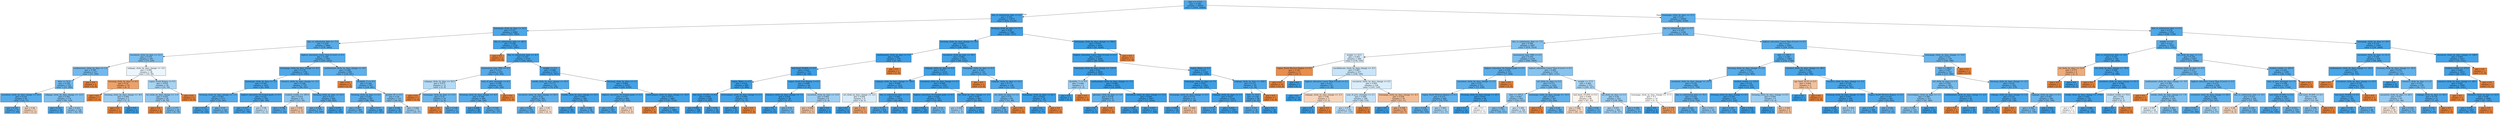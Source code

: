 digraph Tree {
node [shape=box, style="filled", color="black"] ;
0 [label="date <= 115.0\ngini = 0.166\nsamples = 26924\nvalue = [2456, 24468]", fillcolor="#399de5e5"] ;
1 [label="due_vs_submission_date <= 0.5\ngini = 0.101\nsamples = 15974\nvalue = [854, 15120]", fillcolor="#399de5f1"] ;
0 -> 1 [labeldistance=2.5, labelangle=45, headlabel="True"] ;
2 [label="homepage_clicks_by_days <= 10.5\ngini = 0.151\nsamples = 8588\nvalue = [705, 7883]", fillcolor="#399de5e8"] ;
1 -> 2 ;
3 [label="due_vs_submission_date <= -7.5\ngini = 0.229\nsamples = 2860\nvalue = [378, 2482]", fillcolor="#399de5d8"] ;
2 -> 3 ;
4 [label="oucontent_clicks_by_days <= 12.5\ngini = 0.379\nsamples = 295\nvalue = [75, 220]", fillcolor="#399de5a8"] ;
3 -> 4 ;
5 [label="ouelluminate_clicks_by_days <= 1.0\ngini = 0.345\nsamples = 257\nvalue = [57, 200]", fillcolor="#399de5b6"] ;
4 -> 5 ;
6 [label="date <= 52.0\ngini = 0.338\nsamples = 255\nvalue = [55, 200]", fillcolor="#399de5b9"] ;
5 -> 6 ;
7 [label="oucontent_clicks_by_days_change <= 10.5\ngini = 0.216\nsamples = 81\nvalue = [10, 71]", fillcolor="#399de5db"] ;
6 -> 7 ;
8 [label="gini = 0.167\nsamples = 76\nvalue = [7, 69]", fillcolor="#399de5e5"] ;
7 -> 8 ;
9 [label="gini = 0.48\nsamples = 5\nvalue = [3, 2]", fillcolor="#e5813955"] ;
7 -> 9 ;
10 [label="subpage_clicks_by_days_change <= -13.5\ngini = 0.383\nsamples = 174\nvalue = [45, 129]", fillcolor="#399de5a6"] ;
6 -> 10 ;
11 [label="gini = 0.153\nsamples = 36\nvalue = [3, 33]", fillcolor="#399de5e8"] ;
10 -> 11 ;
12 [label="gini = 0.423\nsamples = 138\nvalue = [42, 96]", fillcolor="#399de58f"] ;
10 -> 12 ;
13 [label="gini = 0.0\nsamples = 2\nvalue = [2, 0]", fillcolor="#e58139ff"] ;
5 -> 13 ;
14 [label="subpage_clicks_by_days_change <= -5.0\ngini = 0.499\nsamples = 38\nvalue = [18, 20]", fillcolor="#399de519"] ;
4 -> 14 ;
15 [label="forumng_clicks_by_days <= 0.5\ngini = 0.32\nsamples = 10\nvalue = [8, 2]", fillcolor="#e58139bf"] ;
14 -> 15 ;
16 [label="gini = 0.0\nsamples = 7\nvalue = [7, 0]", fillcolor="#e58139ff"] ;
15 -> 16 ;
17 [label="forumng_clicks_by_days_change <= -8.0\ngini = 0.444\nsamples = 3\nvalue = [1, 2]", fillcolor="#399de57f"] ;
15 -> 17 ;
18 [label="gini = 0.0\nsamples = 1\nvalue = [1, 0]", fillcolor="#e58139ff"] ;
17 -> 18 ;
19 [label="gini = 0.0\nsamples = 2\nvalue = [0, 2]", fillcolor="#399de5ff"] ;
17 -> 19 ;
20 [label="region_South Region <= 0.5\ngini = 0.459\nsamples = 28\nvalue = [10, 18]", fillcolor="#399de571"] ;
14 -> 20 ;
21 [label="url_clicks_by_days_change <= -1.0\ngini = 0.426\nsamples = 26\nvalue = [8, 18]", fillcolor="#399de58e"] ;
20 -> 21 ;
22 [label="gini = 0.0\nsamples = 2\nvalue = [2, 0]", fillcolor="#e58139ff"] ;
21 -> 22 ;
23 [label="gini = 0.375\nsamples = 24\nvalue = [6, 18]", fillcolor="#399de5aa"] ;
21 -> 23 ;
24 [label="gini = 0.0\nsamples = 2\nvalue = [2, 0]", fillcolor="#e58139ff"] ;
20 -> 24 ;
25 [label="highest_education_Lower Than A Level <= 0.5\ngini = 0.208\nsamples = 2565\nvalue = [303, 2262]", fillcolor="#399de5dd"] ;
3 -> 25 ;
26 [label="homepage_clicks_by_days_change <= -0.5\ngini = 0.179\nsamples = 1756\nvalue = [175, 1581]", fillcolor="#399de5e3"] ;
25 -> 26 ;
27 [label="homepage_clicks_by_days <= 3.5\ngini = 0.145\nsamples = 1031\nvalue = [81, 950]", fillcolor="#399de5e9"] ;
26 -> 27 ;
28 [label="forumng_clicks_by_days_change <= -1.5\ngini = 0.207\nsamples = 273\nvalue = [32, 241]", fillcolor="#399de5dd"] ;
27 -> 28 ;
29 [label="gini = 0.111\nsamples = 153\nvalue = [9, 144]", fillcolor="#399de5ef"] ;
28 -> 29 ;
30 [label="gini = 0.31\nsamples = 120\nvalue = [23, 97]", fillcolor="#399de5c3"] ;
28 -> 30 ;
31 [label="highest_education_No Formal quals <= 0.5\ngini = 0.121\nsamples = 758\nvalue = [49, 709]", fillcolor="#399de5ed"] ;
27 -> 31 ;
32 [label="gini = 0.117\nsamples = 753\nvalue = [47, 706]", fillcolor="#399de5ee"] ;
31 -> 32 ;
33 [label="gini = 0.48\nsamples = 5\nvalue = [2, 3]", fillcolor="#399de555"] ;
31 -> 33 ;
34 [label="resource_clicks_by_days_change <= -2.5\ngini = 0.226\nsamples = 725\nvalue = [94, 631]", fillcolor="#399de5d9"] ;
26 -> 34 ;
35 [label="studied_credits <= 105.0\ngini = 0.414\nsamples = 41\nvalue = [12, 29]", fillcolor="#399de595"] ;
34 -> 35 ;
36 [label="gini = 0.198\nsamples = 27\nvalue = [3, 24]", fillcolor="#399de5df"] ;
35 -> 36 ;
37 [label="gini = 0.459\nsamples = 14\nvalue = [9, 5]", fillcolor="#e5813971"] ;
35 -> 37 ;
38 [label="forumng_clicks_by_days <= 10.5\ngini = 0.211\nsamples = 684\nvalue = [82, 602]", fillcolor="#399de5dc"] ;
34 -> 38 ;
39 [label="gini = 0.234\nsamples = 577\nvalue = [78, 499]", fillcolor="#399de5d7"] ;
38 -> 39 ;
40 [label="gini = 0.072\nsamples = 107\nvalue = [4, 103]", fillcolor="#399de5f5"] ;
38 -> 40 ;
41 [label="ouelluminate_clicks_by_days_change <= -6.5\ngini = 0.266\nsamples = 809\nvalue = [128, 681]", fillcolor="#399de5cf"] ;
25 -> 41 ;
42 [label="gini = 0.0\nsamples = 2\nvalue = [2, 0]", fillcolor="#e58139ff"] ;
41 -> 42 ;
43 [label="disability_Y <= 0.5\ngini = 0.264\nsamples = 807\nvalue = [126, 681]", fillcolor="#399de5d0"] ;
41 -> 43 ;
44 [label="forumng_clicks_by_days <= 0.5\ngini = 0.242\nsamples = 697\nvalue = [98, 599]", fillcolor="#399de5d5"] ;
43 -> 44 ;
45 [label="gini = 0.287\nsamples = 409\nvalue = [71, 338]", fillcolor="#399de5c9"] ;
44 -> 45 ;
46 [label="gini = 0.17\nsamples = 288\nvalue = [27, 261]", fillcolor="#399de5e5"] ;
44 -> 46 ;
47 [label="gender_M <= 0.5\ngini = 0.38\nsamples = 110\nvalue = [28, 82]", fillcolor="#399de5a8"] ;
43 -> 47 ;
48 [label="gini = 0.184\nsamples = 39\nvalue = [4, 35]", fillcolor="#399de5e2"] ;
47 -> 48 ;
49 [label="gini = 0.448\nsamples = 71\nvalue = [24, 47]", fillcolor="#399de57d"] ;
47 -> 49 ;
50 [label="due_vs_submission_date <= -40.5\ngini = 0.108\nsamples = 5728\nvalue = [327, 5401]", fillcolor="#399de5f0"] ;
2 -> 50 ;
51 [label="gini = 0.0\nsamples = 3\nvalue = [3, 0]", fillcolor="#e58139ff"] ;
50 -> 51 ;
52 [label="due_vs_submission_date <= -4.5\ngini = 0.107\nsamples = 5725\nvalue = [324, 5401]", fillcolor="#399de5f0"] ;
50 -> 52 ;
53 [label="assessment_type_TMA <= 0.5\ngini = 0.212\nsamples = 414\nvalue = [50, 364]", fillcolor="#399de5dc"] ;
52 -> 53 ;
54 [label="subpage_clicks_by_days <= 10.5\ngini = 0.473\nsamples = 13\nvalue = [5, 8]", fillcolor="#399de560"] ;
53 -> 54 ;
55 [label="gini = 0.0\nsamples = 3\nvalue = [3, 0]", fillcolor="#e58139ff"] ;
54 -> 55 ;
56 [label="homepage_clicks_by_days <= 13.5\ngini = 0.32\nsamples = 10\nvalue = [2, 8]", fillcolor="#399de5bf"] ;
54 -> 56 ;
57 [label="gini = 0.0\nsamples = 1\nvalue = [1, 0]", fillcolor="#e58139ff"] ;
56 -> 57 ;
58 [label="gini = 0.198\nsamples = 9\nvalue = [1, 8]", fillcolor="#399de5df"] ;
56 -> 58 ;
59 [label="num_of_prev_attempts <= 4.5\ngini = 0.199\nsamples = 401\nvalue = [45, 356]", fillcolor="#399de5df"] ;
53 -> 59 ;
60 [label="forumng_clicks_by_days_change <= -8.5\ngini = 0.196\nsamples = 400\nvalue = [44, 356]", fillcolor="#399de5df"] ;
59 -> 60 ;
61 [label="gini = 0.066\nsamples = 88\nvalue = [3, 85]", fillcolor="#399de5f6"] ;
60 -> 61 ;
62 [label="gini = 0.228\nsamples = 312\nvalue = [41, 271]", fillcolor="#399de5d8"] ;
60 -> 62 ;
63 [label="gini = 0.0\nsamples = 1\nvalue = [1, 0]", fillcolor="#e58139ff"] ;
59 -> 63 ;
64 [label="weight <= 2.5\ngini = 0.098\nsamples = 5311\nvalue = [274, 5037]", fillcolor="#399de5f1"] ;
52 -> 64 ;
65 [label="ouwiki_clicks_by_days_change <= 10.5\ngini = 0.177\nsamples = 752\nvalue = [74, 678]", fillcolor="#399de5e3"] ;
64 -> 65 ;
66 [label="oucontent_clicks_by_days_change <= 50.5\ngini = 0.25\nsamples = 383\nvalue = [56, 327]", fillcolor="#399de5d3"] ;
65 -> 66 ;
67 [label="gini = 0.238\nsamples = 376\nvalue = [52, 324]", fillcolor="#399de5d6"] ;
66 -> 67 ;
68 [label="gini = 0.49\nsamples = 7\nvalue = [4, 3]", fillcolor="#e5813940"] ;
66 -> 68 ;
69 [label="ouwiki_clicks_by_days_change <= 33.5\ngini = 0.093\nsamples = 369\nvalue = [18, 351]", fillcolor="#399de5f2"] ;
65 -> 69 ;
70 [label="gini = 0.055\nsamples = 283\nvalue = [8, 275]", fillcolor="#399de5f8"] ;
69 -> 70 ;
71 [label="gini = 0.206\nsamples = 86\nvalue = [10, 76]", fillcolor="#399de5dd"] ;
69 -> 71 ;
72 [label="forumng_clicks_by_days <= 1.5\ngini = 0.084\nsamples = 4559\nvalue = [200, 4359]", fillcolor="#399de5f3"] ;
64 -> 72 ;
73 [label="highest_education_No Formal quals <= 0.5\ngini = 0.151\nsamples = 692\nvalue = [57, 635]", fillcolor="#399de5e8"] ;
72 -> 73 ;
74 [label="gini = 0.145\nsamples = 687\nvalue = [54, 633]", fillcolor="#399de5e9"] ;
73 -> 74 ;
75 [label="gini = 0.48\nsamples = 5\nvalue = [3, 2]", fillcolor="#e5813955"] ;
73 -> 75 ;
76 [label="externalquiz_clicks_by_days_change <= -16.0\ngini = 0.071\nsamples = 3867\nvalue = [143, 3724]", fillcolor="#399de5f5"] ;
72 -> 76 ;
77 [label="gini = 0.0\nsamples = 1\nvalue = [1, 0]", fillcolor="#e58139ff"] ;
76 -> 77 ;
78 [label="gini = 0.071\nsamples = 3866\nvalue = [142, 3724]", fillcolor="#399de5f5"] ;
76 -> 78 ;
79 [label="forumng_clicks_by_days <= 11.5\ngini = 0.04\nsamples = 7386\nvalue = [149, 7237]", fillcolor="#399de5fa"] ;
1 -> 79 ;
80 [label="forumng_clicks_by_days_change <= -9.5\ngini = 0.067\nsamples = 3105\nvalue = [108, 2997]", fillcolor="#399de5f6"] ;
79 -> 80 ;
81 [label="ouelluminate_clicks_by_days <= 3.5\ngini = 0.024\nsamples = 754\nvalue = [9, 745]", fillcolor="#399de5fc"] ;
80 -> 81 ;
82 [label="imd_band_50-60% <= 0.5\ngini = 0.021\nsamples = 753\nvalue = [8, 745]", fillcolor="#399de5fc"] ;
81 -> 82 ;
83 [label="region_Wales <= 0.5\ngini = 0.014\nsamples = 689\nvalue = [5, 684]", fillcolor="#399de5fd"] ;
82 -> 83 ;
84 [label="imd_band_10-20% <= 0.5\ngini = 0.009\nsamples = 646\nvalue = [3, 643]", fillcolor="#399de5fe"] ;
83 -> 84 ;
85 [label="gini = 0.003\nsamples = 598\nvalue = [1, 597]", fillcolor="#399de5ff"] ;
84 -> 85 ;
86 [label="gini = 0.08\nsamples = 48\nvalue = [2, 46]", fillcolor="#399de5f4"] ;
84 -> 86 ;
87 [label="externalquiz_clicks_by_days_change <= 2.5\ngini = 0.089\nsamples = 43\nvalue = [2, 41]", fillcolor="#399de5f3"] ;
83 -> 87 ;
88 [label="gini = 0.046\nsamples = 42\nvalue = [1, 41]", fillcolor="#399de5f9"] ;
87 -> 88 ;
89 [label="gini = 0.0\nsamples = 1\nvalue = [1, 0]", fillcolor="#e58139ff"] ;
87 -> 89 ;
90 [label="region_South East Region <= 0.5\ngini = 0.089\nsamples = 64\nvalue = [3, 61]", fillcolor="#399de5f2"] ;
82 -> 90 ;
91 [label="resource_clicks_by_days_change <= 7.5\ngini = 0.034\nsamples = 58\nvalue = [1, 57]", fillcolor="#399de5fb"] ;
90 -> 91 ;
92 [label="gini = 0.0\nsamples = 53\nvalue = [0, 53]", fillcolor="#399de5ff"] ;
91 -> 92 ;
93 [label="gini = 0.32\nsamples = 5\nvalue = [1, 4]", fillcolor="#399de5bf"] ;
91 -> 93 ;
94 [label="oucontent_clicks_by_days <= 13.0\ngini = 0.444\nsamples = 6\nvalue = [2, 4]", fillcolor="#399de57f"] ;
90 -> 94 ;
95 [label="gini = 0.444\nsamples = 3\nvalue = [2, 1]", fillcolor="#e581397f"] ;
94 -> 95 ;
96 [label="gini = 0.0\nsamples = 3\nvalue = [0, 3]", fillcolor="#399de5ff"] ;
94 -> 96 ;
97 [label="gini = 0.0\nsamples = 1\nvalue = [1, 0]", fillcolor="#e58139ff"] ;
81 -> 97 ;
98 [label="oucontent_clicks_by_days <= 39.5\ngini = 0.081\nsamples = 2351\nvalue = [99, 2252]", fillcolor="#399de5f4"] ;
80 -> 98 ;
99 [label="subpage_clicks_by_days <= 4.5\ngini = 0.072\nsamples = 2210\nvalue = [83, 2127]", fillcolor="#399de5f5"] ;
98 -> 99 ;
100 [label="subpage_clicks_by_days_change <= -30.0\ngini = 0.098\nsamples = 1023\nvalue = [53, 970]", fillcolor="#399de5f1"] ;
99 -> 100 ;
101 [label="url_clicks_by_days_change <= -2.5\ngini = 0.494\nsamples = 9\nvalue = [4, 5]", fillcolor="#399de533"] ;
100 -> 101 ;
102 [label="gini = 0.0\nsamples = 4\nvalue = [0, 4]", fillcolor="#399de5ff"] ;
101 -> 102 ;
103 [label="gini = 0.32\nsamples = 5\nvalue = [4, 1]", fillcolor="#e58139bf"] ;
101 -> 103 ;
104 [label="due_vs_submission_date <= 9.5\ngini = 0.092\nsamples = 1014\nvalue = [49, 965]", fillcolor="#399de5f2"] ;
100 -> 104 ;
105 [label="gini = 0.121\nsamples = 634\nvalue = [41, 593]", fillcolor="#399de5ed"] ;
104 -> 105 ;
106 [label="gini = 0.041\nsamples = 380\nvalue = [8, 372]", fillcolor="#399de5fa"] ;
104 -> 106 ;
107 [label="oucontent_clicks_by_days_change <= 4.5\ngini = 0.049\nsamples = 1187\nvalue = [30, 1157]", fillcolor="#399de5f8"] ;
99 -> 107 ;
108 [label="highest_education_No Formal quals <= 0.5\ngini = 0.028\nsamples = 705\nvalue = [10, 695]", fillcolor="#399de5fb"] ;
107 -> 108 ;
109 [label="gini = 0.025\nsamples = 700\nvalue = [9, 691]", fillcolor="#399de5fc"] ;
108 -> 109 ;
110 [label="gini = 0.32\nsamples = 5\nvalue = [1, 4]", fillcolor="#399de5bf"] ;
108 -> 110 ;
111 [label="url_clicks_by_days_change <= -3.5\ngini = 0.08\nsamples = 482\nvalue = [20, 462]", fillcolor="#399de5f4"] ;
107 -> 111 ;
112 [label="gini = 0.444\nsamples = 6\nvalue = [2, 4]", fillcolor="#399de57f"] ;
111 -> 112 ;
113 [label="gini = 0.073\nsamples = 476\nvalue = [18, 458]", fillcolor="#399de5f5"] ;
111 -> 113 ;
114 [label="homepage_clicks_by_days <= 6.0\ngini = 0.201\nsamples = 141\nvalue = [16, 125]", fillcolor="#399de5de"] ;
98 -> 114 ;
115 [label="gini = 0.0\nsamples = 3\nvalue = [3, 0]", fillcolor="#e58139ff"] ;
114 -> 115 ;
116 [label="subpage_clicks_by_days <= 12.5\ngini = 0.171\nsamples = 138\nvalue = [13, 125]", fillcolor="#399de5e4"] ;
114 -> 116 ;
117 [label="url_clicks_by_days <= 5.5\ngini = 0.32\nsamples = 60\nvalue = [12, 48]", fillcolor="#399de5bf"] ;
116 -> 117 ;
118 [label="gini = 0.285\nsamples = 58\nvalue = [10, 48]", fillcolor="#399de5ca"] ;
117 -> 118 ;
119 [label="gini = 0.0\nsamples = 2\nvalue = [2, 0]", fillcolor="#e58139ff"] ;
117 -> 119 ;
120 [label="homepage_clicks_by_days <= 82.5\ngini = 0.025\nsamples = 78\nvalue = [1, 77]", fillcolor="#399de5fc"] ;
116 -> 120 ;
121 [label="gini = 0.0\nsamples = 77\nvalue = [0, 77]", fillcolor="#399de5ff"] ;
120 -> 121 ;
122 [label="gini = 0.0\nsamples = 1\nvalue = [1, 0]", fillcolor="#e58139ff"] ;
120 -> 122 ;
123 [label="homepage_clicks_by_days_change <= 394.0\ngini = 0.019\nsamples = 4281\nvalue = [41, 4240]", fillcolor="#399de5fd"] ;
79 -> 123 ;
124 [label="highest_education_Lower Than A Level <= 0.5\ngini = 0.019\nsamples = 4280\nvalue = [40, 4240]", fillcolor="#399de5fd"] ;
123 -> 124 ;
125 [label="homepage_clicks_by_days_change <= -121.0\ngini = 0.01\nsamples = 2956\nvalue = [15, 2941]", fillcolor="#399de5fe"] ;
124 -> 125 ;
126 [label="disability_Y <= 0.5\ngini = 0.444\nsamples = 3\nvalue = [1, 2]", fillcolor="#399de57f"] ;
125 -> 126 ;
127 [label="gini = 0.0\nsamples = 2\nvalue = [0, 2]", fillcolor="#399de5ff"] ;
126 -> 127 ;
128 [label="gini = 0.0\nsamples = 1\nvalue = [1, 0]", fillcolor="#e58139ff"] ;
126 -> 128 ;
129 [label="ouelluminate_clicks_by_days_change <= -7.5\ngini = 0.009\nsamples = 2953\nvalue = [14, 2939]", fillcolor="#399de5fe"] ;
125 -> 129 ;
130 [label="glossary_clicks_by_days <= 3.0\ngini = 0.278\nsamples = 6\nvalue = [1, 5]", fillcolor="#399de5cc"] ;
129 -> 130 ;
131 [label="gini = 0.0\nsamples = 5\nvalue = [0, 5]", fillcolor="#399de5ff"] ;
130 -> 131 ;
132 [label="gini = 0.0\nsamples = 1\nvalue = [1, 0]", fillcolor="#e58139ff"] ;
130 -> 132 ;
133 [label="oucontent_clicks_by_days_change <= 15.5\ngini = 0.009\nsamples = 2947\nvalue = [13, 2934]", fillcolor="#399de5fe"] ;
129 -> 133 ;
134 [label="gini = 0.005\nsamples = 2434\nvalue = [6, 2428]", fillcolor="#399de5fe"] ;
133 -> 134 ;
135 [label="gini = 0.027\nsamples = 513\nvalue = [7, 506]", fillcolor="#399de5fb"] ;
133 -> 135 ;
136 [label="region_Wales <= 0.5\ngini = 0.037\nsamples = 1324\nvalue = [25, 1299]", fillcolor="#399de5fa"] ;
124 -> 136 ;
137 [label="homepage_clicks_by_days <= 7.5\ngini = 0.031\nsamples = 1265\nvalue = [20, 1245]", fillcolor="#399de5fb"] ;
136 -> 137 ;
138 [label="homepage_clicks_by_days_change <= 6.5\ngini = 0.175\nsamples = 31\nvalue = [3, 28]", fillcolor="#399de5e4"] ;
137 -> 138 ;
139 [label="gini = 0.069\nsamples = 28\nvalue = [1, 27]", fillcolor="#399de5f6"] ;
138 -> 139 ;
140 [label="gini = 0.444\nsamples = 3\nvalue = [2, 1]", fillcolor="#e581397f"] ;
138 -> 140 ;
141 [label="subpage_clicks_by_days <= 1.5\ngini = 0.027\nsamples = 1234\nvalue = [17, 1217]", fillcolor="#399de5fb"] ;
137 -> 141 ;
142 [label="gini = 0.112\nsamples = 67\nvalue = [4, 63]", fillcolor="#399de5ef"] ;
141 -> 142 ;
143 [label="gini = 0.022\nsamples = 1167\nvalue = [13, 1154]", fillcolor="#399de5fc"] ;
141 -> 143 ;
144 [label="subpage_clicks_by_days <= 104.5\ngini = 0.155\nsamples = 59\nvalue = [5, 54]", fillcolor="#399de5e7"] ;
136 -> 144 ;
145 [label="date <= 33.0\ngini = 0.128\nsamples = 58\nvalue = [4, 54]", fillcolor="#399de5ec"] ;
144 -> 145 ;
146 [label="gini = 0.231\nsamples = 30\nvalue = [4, 26]", fillcolor="#399de5d8"] ;
145 -> 146 ;
147 [label="gini = 0.0\nsamples = 28\nvalue = [0, 28]", fillcolor="#399de5ff"] ;
145 -> 147 ;
148 [label="gini = 0.0\nsamples = 1\nvalue = [1, 0]", fillcolor="#e58139ff"] ;
144 -> 148 ;
149 [label="gini = 0.0\nsamples = 1\nvalue = [1, 0]", fillcolor="#e58139ff"] ;
123 -> 149 ;
150 [label="homepage_clicks_by_days <= 11.5\ngini = 0.25\nsamples = 10950\nvalue = [1602, 9348]", fillcolor="#399de5d3"] ;
0 -> 150 [labeldistance=2.5, labelangle=-45, headlabel="False"] ;
151 [label="due_vs_submission_date <= 0.5\ngini = 0.319\nsamples = 5188\nvalue = [1034, 4154]", fillcolor="#399de5c0"] ;
150 -> 151 ;
152 [label="due_vs_submission_date <= -7.5\ngini = 0.396\nsamples = 2497\nvalue = [678, 1819]", fillcolor="#399de5a0"] ;
151 -> 152 ;
153 [label="weight <= 10.5\ngini = 0.493\nsamples = 268\nvalue = [118, 150]", fillcolor="#399de536"] ;
152 -> 153 ;
154 [label="region_North Western Region <= 0.5\ngini = 0.165\nsamples = 11\nvalue = [10, 1]", fillcolor="#e58139e6"] ;
153 -> 154 ;
155 [label="gini = 0.0\nsamples = 10\nvalue = [10, 0]", fillcolor="#e58139ff"] ;
154 -> 155 ;
156 [label="gini = 0.0\nsamples = 1\nvalue = [0, 1]", fillcolor="#399de5ff"] ;
154 -> 156 ;
157 [label="oucollaborate_clicks_by_days_change <= -0.5\ngini = 0.487\nsamples = 257\nvalue = [108, 149]", fillcolor="#399de546"] ;
153 -> 157 ;
158 [label="highest_education_Lower Than A Level <= 0.5\ngini = 0.227\nsamples = 23\nvalue = [3, 20]", fillcolor="#399de5d9"] ;
157 -> 158 ;
159 [label="gini = 0.0\nsamples = 18\nvalue = [0, 18]", fillcolor="#399de5ff"] ;
158 -> 159 ;
160 [label="subpage_clicks_by_days_change <= -2.5\ngini = 0.48\nsamples = 5\nvalue = [3, 2]", fillcolor="#e5813955"] ;
158 -> 160 ;
161 [label="gini = 0.0\nsamples = 2\nvalue = [0, 2]", fillcolor="#399de5ff"] ;
160 -> 161 ;
162 [label="gini = 0.0\nsamples = 3\nvalue = [3, 0]", fillcolor="#e58139ff"] ;
160 -> 162 ;
163 [label="oucontent_clicks_by_days_change <= 4.5\ngini = 0.495\nsamples = 234\nvalue = [105, 129]", fillcolor="#399de52f"] ;
157 -> 163 ;
164 [label="num_of_prev_attempts <= 2.5\ngini = 0.484\nsamples = 200\nvalue = [82, 118]", fillcolor="#399de54e"] ;
163 -> 164 ;
165 [label="gini = 0.478\nsamples = 195\nvalue = [77, 118]", fillcolor="#399de559"] ;
164 -> 165 ;
166 [label="gini = 0.0\nsamples = 5\nvalue = [5, 0]", fillcolor="#e58139ff"] ;
164 -> 166 ;
167 [label="homepage_clicks_by_days_change <= -4.5\ngini = 0.438\nsamples = 34\nvalue = [23, 11]", fillcolor="#e5813985"] ;
163 -> 167 ;
168 [label="gini = 0.0\nsamples = 4\nvalue = [0, 4]", fillcolor="#399de5ff"] ;
167 -> 168 ;
169 [label="gini = 0.358\nsamples = 30\nvalue = [23, 7]", fillcolor="#e58139b1"] ;
167 -> 169 ;
170 [label="assessment_type_TMA <= 0.5\ngini = 0.376\nsamples = 2229\nvalue = [560, 1669]", fillcolor="#399de5a9"] ;
152 -> 170 ;
171 [label="highest_education_No Formal quals <= 0.5\ngini = 0.254\nsamples = 515\nvalue = [77, 438]", fillcolor="#399de5d2"] ;
170 -> 171 ;
172 [label="oucontent_clicks_by_days_change <= 2.5\ngini = 0.25\nsamples = 513\nvalue = [75, 438]", fillcolor="#399de5d3"] ;
171 -> 172 ;
173 [label="region_North Western Region <= 0.5\ngini = 0.275\nsamples = 449\nvalue = [74, 375]", fillcolor="#399de5cd"] ;
172 -> 173 ;
174 [label="gini = 0.254\nsamples = 416\nvalue = [62, 354]", fillcolor="#399de5d2"] ;
173 -> 174 ;
175 [label="gini = 0.463\nsamples = 33\nvalue = [12, 21]", fillcolor="#399de56d"] ;
173 -> 175 ;
176 [label="forumng_clicks_by_days_change <= 29.5\ngini = 0.031\nsamples = 64\nvalue = [1, 63]", fillcolor="#399de5fb"] ;
172 -> 176 ;
177 [label="gini = 0.0\nsamples = 62\nvalue = [0, 62]", fillcolor="#399de5ff"] ;
176 -> 177 ;
178 [label="gini = 0.5\nsamples = 2\nvalue = [1, 1]", fillcolor="#e5813900"] ;
176 -> 178 ;
179 [label="gini = 0.0\nsamples = 2\nvalue = [2, 0]", fillcolor="#e58139ff"] ;
171 -> 179 ;
180 [label="highest_education_Lower Than A Level <= 0.5\ngini = 0.405\nsamples = 1714\nvalue = [483, 1231]", fillcolor="#399de59b"] ;
170 -> 180 ;
181 [label="url_clicks_by_days <= 0.5\ngini = 0.373\nsamples = 1202\nvalue = [298, 904]", fillcolor="#399de5ab"] ;
180 -> 181 ;
182 [label="date <= 197.5\ngini = 0.407\nsamples = 855\nvalue = [243, 612]", fillcolor="#399de59a"] ;
181 -> 182 ;
183 [label="gini = 0.382\nsamples = 715\nvalue = [184, 531]", fillcolor="#399de5a7"] ;
182 -> 183 ;
184 [label="gini = 0.488\nsamples = 140\nvalue = [59, 81]", fillcolor="#399de545"] ;
182 -> 184 ;
185 [label="homepage_clicks_by_days_change <= -33.5\ngini = 0.267\nsamples = 347\nvalue = [55, 292]", fillcolor="#399de5cf"] ;
181 -> 185 ;
186 [label="gini = 0.0\nsamples = 2\nvalue = [2, 0]", fillcolor="#e58139ff"] ;
185 -> 186 ;
187 [label="gini = 0.26\nsamples = 345\nvalue = [53, 292]", fillcolor="#399de5d1"] ;
185 -> 187 ;
188 [label="weight <= 17.5\ngini = 0.462\nsamples = 512\nvalue = [185, 327]", fillcolor="#399de56f"] ;
180 -> 188 ;
189 [label="imd_band_10-20% <= 0.5\ngini = 0.499\nsamples = 90\nvalue = [47, 43]", fillcolor="#e5813916"] ;
188 -> 189 ;
190 [label="gini = 0.486\nsamples = 77\nvalue = [45, 32]", fillcolor="#e581394a"] ;
189 -> 190 ;
191 [label="gini = 0.26\nsamples = 13\nvalue = [2, 11]", fillcolor="#399de5d1"] ;
189 -> 191 ;
192 [label="url_clicks_by_days <= 1.5\ngini = 0.44\nsamples = 422\nvalue = [138, 284]", fillcolor="#399de583"] ;
188 -> 192 ;
193 [label="gini = 0.455\nsamples = 365\nvalue = [128, 237]", fillcolor="#399de575"] ;
192 -> 193 ;
194 [label="gini = 0.289\nsamples = 57\nvalue = [10, 47]", fillcolor="#399de5c9"] ;
192 -> 194 ;
195 [label="highest_education_Lower Than A Level <= 0.5\ngini = 0.23\nsamples = 2691\nvalue = [356, 2335]", fillcolor="#399de5d8"] ;
151 -> 195 ;
196 [label="date <= 240.5\ngini = 0.196\nsamples = 1965\nvalue = [216, 1749]", fillcolor="#399de5e0"] ;
195 -> 196 ;
197 [label="forumng_clicks_by_days_change <= 2.5\ngini = 0.232\nsamples = 1135\nvalue = [152, 983]", fillcolor="#399de5d8"] ;
196 -> 197 ;
198 [label="oucontent_clicks_by_days_change <= -51.5\ngini = 0.259\nsamples = 896\nvalue = [137, 759]", fillcolor="#399de5d1"] ;
197 -> 198 ;
199 [label="homepage_clicks_by_days_change <= -17.5\ngini = 0.5\nsamples = 10\nvalue = [5, 5]", fillcolor="#e5813900"] ;
198 -> 199 ;
200 [label="gini = 0.0\nsamples = 4\nvalue = [0, 4]", fillcolor="#399de5ff"] ;
199 -> 200 ;
201 [label="gini = 0.278\nsamples = 6\nvalue = [5, 1]", fillcolor="#e58139cc"] ;
199 -> 201 ;
202 [label="due_vs_submission_date <= 76.5\ngini = 0.254\nsamples = 886\nvalue = [132, 754]", fillcolor="#399de5d2"] ;
198 -> 202 ;
203 [label="gini = 0.243\nsamples = 841\nvalue = [119, 722]", fillcolor="#399de5d5"] ;
202 -> 203 ;
204 [label="gini = 0.411\nsamples = 45\nvalue = [13, 32]", fillcolor="#399de597"] ;
202 -> 204 ;
205 [label="studied_credits <= 135.0\ngini = 0.118\nsamples = 239\nvalue = [15, 224]", fillcolor="#399de5ee"] ;
197 -> 205 ;
206 [label="forumng_clicks_by_days_change <= 9.5\ngini = 0.105\nsamples = 233\nvalue = [13, 220]", fillcolor="#399de5f0"] ;
205 -> 206 ;
207 [label="gini = 0.147\nsamples = 150\nvalue = [12, 138]", fillcolor="#399de5e9"] ;
206 -> 207 ;
208 [label="gini = 0.024\nsamples = 83\nvalue = [1, 82]", fillcolor="#399de5fc"] ;
206 -> 208 ;
209 [label="forumng_clicks_by_days_change <= 8.5\ngini = 0.444\nsamples = 6\nvalue = [2, 4]", fillcolor="#399de57f"] ;
205 -> 209 ;
210 [label="gini = 0.0\nsamples = 3\nvalue = [0, 3]", fillcolor="#399de5ff"] ;
209 -> 210 ;
211 [label="gini = 0.444\nsamples = 3\nvalue = [2, 1]", fillcolor="#e581397f"] ;
209 -> 211 ;
212 [label="resource_clicks_by_days_change <= -48.5\ngini = 0.142\nsamples = 830\nvalue = [64, 766]", fillcolor="#399de5ea"] ;
196 -> 212 ;
213 [label="age_band_35-55 <= 0.5\ngini = 0.444\nsamples = 3\nvalue = [2, 1]", fillcolor="#e581397f"] ;
212 -> 213 ;
214 [label="gini = 0.0\nsamples = 1\nvalue = [0, 1]", fillcolor="#399de5ff"] ;
213 -> 214 ;
215 [label="gini = 0.0\nsamples = 2\nvalue = [2, 0]", fillcolor="#e58139ff"] ;
213 -> 215 ;
216 [label="resource_clicks_by_days_change <= -5.5\ngini = 0.139\nsamples = 827\nvalue = [62, 765]", fillcolor="#399de5ea"] ;
212 -> 216 ;
217 [label="forumng_clicks_by_days_change <= 19.5\ngini = 0.035\nsamples = 166\nvalue = [3, 163]", fillcolor="#399de5fa"] ;
216 -> 217 ;
218 [label="gini = 0.024\nsamples = 163\nvalue = [2, 161]", fillcolor="#399de5fc"] ;
217 -> 218 ;
219 [label="gini = 0.444\nsamples = 3\nvalue = [1, 2]", fillcolor="#399de57f"] ;
217 -> 219 ;
220 [label="region_North Western Region <= 0.5\ngini = 0.163\nsamples = 661\nvalue = [59, 602]", fillcolor="#399de5e6"] ;
216 -> 220 ;
221 [label="gini = 0.151\nsamples = 608\nvalue = [50, 558]", fillcolor="#399de5e8"] ;
220 -> 221 ;
222 [label="gini = 0.282\nsamples = 53\nvalue = [9, 44]", fillcolor="#399de5cb"] ;
220 -> 222 ;
223 [label="homepage_clicks_by_days_change <= 10.0\ngini = 0.311\nsamples = 726\nvalue = [140, 586]", fillcolor="#399de5c2"] ;
195 -> 223 ;
224 [label="date <= 240.5\ngini = 0.307\nsamples = 723\nvalue = [137, 586]", fillcolor="#399de5c3"] ;
223 -> 224 ;
225 [label="url_clicks_by_days <= 1.5\ngini = 0.359\nsamples = 401\nvalue = [94, 307]", fillcolor="#399de5b1"] ;
224 -> 225 ;
226 [label="externalquiz_clicks_by_days <= 1.5\ngini = 0.384\nsamples = 351\nvalue = [91, 260]", fillcolor="#399de5a6"] ;
225 -> 226 ;
227 [label="gini = 0.397\nsamples = 333\nvalue = [91, 242]", fillcolor="#399de59f"] ;
226 -> 227 ;
228 [label="gini = 0.0\nsamples = 18\nvalue = [0, 18]", fillcolor="#399de5ff"] ;
226 -> 228 ;
229 [label="ouelluminate_clicks_by_days_change <= -4.5\ngini = 0.113\nsamples = 50\nvalue = [3, 47]", fillcolor="#399de5ef"] ;
225 -> 229 ;
230 [label="gini = 0.0\nsamples = 1\nvalue = [1, 0]", fillcolor="#e58139ff"] ;
229 -> 230 ;
231 [label="gini = 0.078\nsamples = 49\nvalue = [2, 47]", fillcolor="#399de5f4"] ;
229 -> 231 ;
232 [label="forumng_clicks_by_days_change <= -2.5\ngini = 0.231\nsamples = 322\nvalue = [43, 279]", fillcolor="#399de5d8"] ;
224 -> 232 ;
233 [label="subpage_clicks_by_days_change <= 5.5\ngini = 0.122\nsamples = 138\nvalue = [9, 129]", fillcolor="#399de5ed"] ;
232 -> 233 ;
234 [label="gini = 0.11\nsamples = 137\nvalue = [8, 129]", fillcolor="#399de5ef"] ;
233 -> 234 ;
235 [label="gini = 0.0\nsamples = 1\nvalue = [1, 0]", fillcolor="#e58139ff"] ;
233 -> 235 ;
236 [label="subpage_clicks_by_days <= 0.5\ngini = 0.301\nsamples = 184\nvalue = [34, 150]", fillcolor="#399de5c5"] ;
232 -> 236 ;
237 [label="gini = 0.362\nsamples = 139\nvalue = [33, 106]", fillcolor="#399de5b0"] ;
236 -> 237 ;
238 [label="gini = 0.043\nsamples = 45\nvalue = [1, 44]", fillcolor="#399de5f9"] ;
236 -> 238 ;
239 [label="gini = 0.0\nsamples = 3\nvalue = [3, 0]", fillcolor="#e58139ff"] ;
223 -> 239 ;
240 [label="due_vs_submission_date <= 0.5\ngini = 0.178\nsamples = 5762\nvalue = [568, 5194]", fillcolor="#399de5e3"] ;
150 -> 240 ;
241 [label="weight <= 5.0\ngini = 0.225\nsamples = 3197\nvalue = [412, 2785]", fillcolor="#399de5d9"] ;
240 -> 241 ;
242 [label="due_vs_submission_date <= -6.0\ngini = 0.105\nsamples = 740\nvalue = [41, 699]", fillcolor="#399de5f0"] ;
241 -> 242 ;
243 [label="url_clicks_by_days <= 12.0\ngini = 0.375\nsamples = 4\nvalue = [3, 1]", fillcolor="#e58139aa"] ;
242 -> 243 ;
244 [label="gini = 0.0\nsamples = 3\nvalue = [3, 0]", fillcolor="#e58139ff"] ;
243 -> 244 ;
245 [label="gini = 0.0\nsamples = 1\nvalue = [0, 1]", fillcolor="#399de5ff"] ;
243 -> 245 ;
246 [label="url_clicks_by_days_change <= -76.0\ngini = 0.098\nsamples = 736\nvalue = [38, 698]", fillcolor="#399de5f1"] ;
242 -> 246 ;
247 [label="gini = 0.0\nsamples = 1\nvalue = [1, 0]", fillcolor="#e58139ff"] ;
246 -> 247 ;
248 [label="oucontent_clicks_by_days_change <= 61.5\ngini = 0.096\nsamples = 735\nvalue = [37, 698]", fillcolor="#399de5f1"] ;
246 -> 248 ;
249 [label="ouwiki_clicks_by_days_change <= -179.0\ngini = 0.091\nsamples = 730\nvalue = [35, 695]", fillcolor="#399de5f2"] ;
248 -> 249 ;
250 [label="gini = 0.5\nsamples = 2\nvalue = [1, 1]", fillcolor="#e5813900"] ;
249 -> 250 ;
251 [label="gini = 0.089\nsamples = 728\nvalue = [34, 694]", fillcolor="#399de5f3"] ;
249 -> 251 ;
252 [label="studied_credits <= 70.0\ngini = 0.48\nsamples = 5\nvalue = [2, 3]", fillcolor="#399de555"] ;
248 -> 252 ;
253 [label="gini = 0.0\nsamples = 3\nvalue = [0, 3]", fillcolor="#399de5ff"] ;
252 -> 253 ;
254 [label="gini = 0.0\nsamples = 2\nvalue = [2, 0]", fillcolor="#e58139ff"] ;
252 -> 254 ;
255 [label="url_clicks_by_days <= 1.5\ngini = 0.256\nsamples = 2457\nvalue = [371, 2086]", fillcolor="#399de5d2"] ;
241 -> 255 ;
256 [label="forumng_clicks_by_days <= 4.5\ngini = 0.311\nsamples = 1167\nvalue = [225, 942]", fillcolor="#399de5c2"] ;
255 -> 256 ;
257 [label="ouelluminate_clicks_by_days_change <= -3.0\ngini = 0.389\nsamples = 329\nvalue = [87, 242]", fillcolor="#399de5a3"] ;
256 -> 257 ;
258 [label="gini = 0.0\nsamples = 5\nvalue = [5, 0]", fillcolor="#e58139ff"] ;
257 -> 258 ;
259 [label="ouwiki_clicks_by_days_change <= -7.0\ngini = 0.378\nsamples = 324\nvalue = [82, 242]", fillcolor="#399de5a9"] ;
257 -> 259 ;
260 [label="gini = 0.497\nsamples = 24\nvalue = [11, 13]", fillcolor="#399de527"] ;
259 -> 260 ;
261 [label="gini = 0.361\nsamples = 300\nvalue = [71, 229]", fillcolor="#399de5b0"] ;
259 -> 261 ;
262 [label="highest_education_Lower Than A Level <= 0.5\ngini = 0.275\nsamples = 838\nvalue = [138, 700]", fillcolor="#399de5cd"] ;
256 -> 262 ;
263 [label="oucontent_clicks_by_days_change <= 28.5\ngini = 0.239\nsamples = 598\nvalue = [83, 515]", fillcolor="#399de5d6"] ;
262 -> 263 ;
264 [label="gini = 0.217\nsamples = 557\nvalue = [69, 488]", fillcolor="#399de5db"] ;
263 -> 264 ;
265 [label="gini = 0.45\nsamples = 41\nvalue = [14, 27]", fillcolor="#399de57b"] ;
263 -> 265 ;
266 [label="due_vs_submission_date <= -9.5\ngini = 0.353\nsamples = 240\nvalue = [55, 185]", fillcolor="#399de5b3"] ;
262 -> 266 ;
267 [label="gini = 0.48\nsamples = 10\nvalue = [6, 4]", fillcolor="#e5813955"] ;
266 -> 267 ;
268 [label="gini = 0.335\nsamples = 230\nvalue = [49, 181]", fillcolor="#399de5ba"] ;
266 -> 268 ;
269 [label="studied_credits <= 265.0\ngini = 0.201\nsamples = 1290\nvalue = [146, 1144]", fillcolor="#399de5de"] ;
255 -> 269 ;
270 [label="num_of_prev_attempts <= 1.5\ngini = 0.198\nsamples = 1287\nvalue = [143, 1144]", fillcolor="#399de5df"] ;
269 -> 270 ;
271 [label="imd_band_20-30% <= 0.5\ngini = 0.189\nsamples = 1257\nvalue = [133, 1124]", fillcolor="#399de5e1"] ;
270 -> 271 ;
272 [label="gini = 0.173\nsamples = 1128\nvalue = [108, 1020]", fillcolor="#399de5e4"] ;
271 -> 272 ;
273 [label="gini = 0.312\nsamples = 129\nvalue = [25, 104]", fillcolor="#399de5c2"] ;
271 -> 273 ;
274 [label="imd_band_30-40% <= 0.5\ngini = 0.444\nsamples = 30\nvalue = [10, 20]", fillcolor="#399de57f"] ;
270 -> 274 ;
275 [label="gini = 0.384\nsamples = 27\nvalue = [7, 20]", fillcolor="#399de5a6"] ;
274 -> 275 ;
276 [label="gini = 0.0\nsamples = 3\nvalue = [3, 0]", fillcolor="#e58139ff"] ;
274 -> 276 ;
277 [label="gini = 0.0\nsamples = 3\nvalue = [3, 0]", fillcolor="#e58139ff"] ;
269 -> 277 ;
278 [label="homepage_clicks_by_days <= 19.5\ngini = 0.114\nsamples = 2565\nvalue = [156, 2409]", fillcolor="#399de5ee"] ;
240 -> 278 ;
279 [label="oucontent_clicks_by_days <= 21.5\ngini = 0.164\nsamples = 954\nvalue = [86, 868]", fillcolor="#399de5e6"] ;
278 -> 279 ;
280 [label="ouelluminate_clicks_by_days_change <= -18.5\ngini = 0.137\nsamples = 783\nvalue = [58, 725]", fillcolor="#399de5eb"] ;
279 -> 280 ;
281 [label="gini = 0.0\nsamples = 1\nvalue = [1, 0]", fillcolor="#e58139ff"] ;
280 -> 281 ;
282 [label="oucontent_clicks_by_days_change <= 19.5\ngini = 0.135\nsamples = 782\nvalue = [57, 725]", fillcolor="#399de5eb"] ;
280 -> 282 ;
283 [label="imd_band_30-40% <= 0.5\ngini = 0.133\nsamples = 781\nvalue = [56, 725]", fillcolor="#399de5eb"] ;
282 -> 283 ;
284 [label="gini = 0.118\nsamples = 713\nvalue = [45, 668]", fillcolor="#399de5ee"] ;
283 -> 284 ;
285 [label="gini = 0.271\nsamples = 68\nvalue = [11, 57]", fillcolor="#399de5ce"] ;
283 -> 285 ;
286 [label="gini = 0.0\nsamples = 1\nvalue = [1, 0]", fillcolor="#e58139ff"] ;
282 -> 286 ;
287 [label="forumng_clicks_by_days_change <= -10.5\ngini = 0.274\nsamples = 171\nvalue = [28, 143]", fillcolor="#399de5cd"] ;
279 -> 287 ;
288 [label="gini = 0.0\nsamples = 32\nvalue = [0, 32]", fillcolor="#399de5ff"] ;
287 -> 288 ;
289 [label="resource_clicks_by_days <= 2.5\ngini = 0.322\nsamples = 139\nvalue = [28, 111]", fillcolor="#399de5bf"] ;
287 -> 289 ;
290 [label="oucontent_clicks_by_days <= 29.5\ngini = 0.43\nsamples = 67\nvalue = [21, 46]", fillcolor="#399de58b"] ;
289 -> 290 ;
291 [label="gini = 0.495\nsamples = 20\nvalue = [11, 9]", fillcolor="#e581392e"] ;
290 -> 291 ;
292 [label="gini = 0.335\nsamples = 47\nvalue = [10, 37]", fillcolor="#399de5ba"] ;
290 -> 292 ;
293 [label="subpage_clicks_by_days <= 50.5\ngini = 0.176\nsamples = 72\nvalue = [7, 65]", fillcolor="#399de5e4"] ;
289 -> 293 ;
294 [label="gini = 0.155\nsamples = 71\nvalue = [6, 65]", fillcolor="#399de5e7"] ;
293 -> 294 ;
295 [label="gini = 0.0\nsamples = 1\nvalue = [1, 0]", fillcolor="#e58139ff"] ;
293 -> 295 ;
296 [label="oucontent_clicks_by_days_change <= 108.0\ngini = 0.083\nsamples = 1611\nvalue = [70, 1541]", fillcolor="#399de5f3"] ;
278 -> 296 ;
297 [label="studied_credits <= 275.0\ngini = 0.082\nsamples = 1610\nvalue = [69, 1541]", fillcolor="#399de5f4"] ;
296 -> 297 ;
298 [label="resource_clicks_by_days_change <= -49.5\ngini = 0.081\nsamples = 1609\nvalue = [68, 1541]", fillcolor="#399de5f4"] ;
297 -> 298 ;
299 [label="gini = 0.0\nsamples = 1\nvalue = [1, 0]", fillcolor="#e58139ff"] ;
298 -> 299 ;
300 [label="resource_clicks_by_days <= 52.0\ngini = 0.08\nsamples = 1608\nvalue = [67, 1541]", fillcolor="#399de5f4"] ;
298 -> 300 ;
301 [label="gini = 0.079\nsamples = 1607\nvalue = [66, 1541]", fillcolor="#399de5f4"] ;
300 -> 301 ;
302 [label="gini = 0.0\nsamples = 1\nvalue = [1, 0]", fillcolor="#e58139ff"] ;
300 -> 302 ;
303 [label="gini = 0.0\nsamples = 1\nvalue = [1, 0]", fillcolor="#e58139ff"] ;
297 -> 303 ;
304 [label="gini = 0.0\nsamples = 1\nvalue = [1, 0]", fillcolor="#e58139ff"] ;
296 -> 304 ;
}